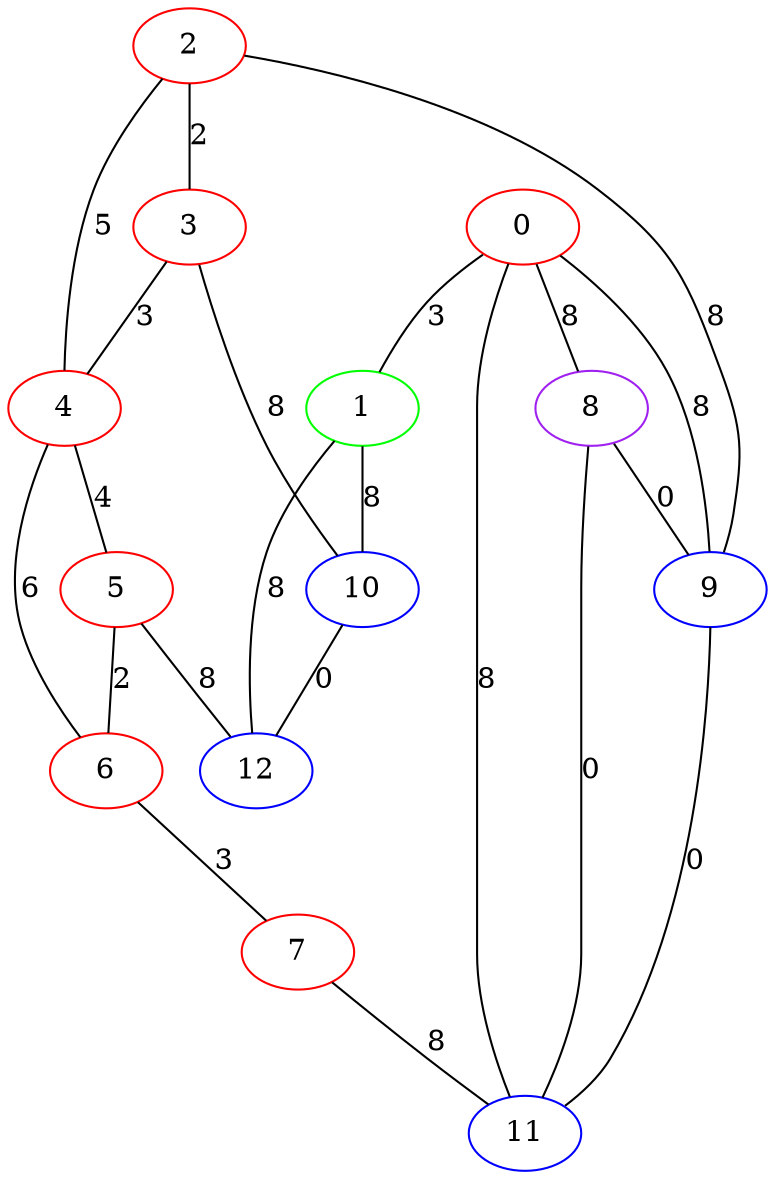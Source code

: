 graph "" {
0 [color=red, weight=1];
1 [color=green, weight=2];
2 [color=red, weight=1];
3 [color=red, weight=1];
4 [color=red, weight=1];
5 [color=red, weight=1];
6 [color=red, weight=1];
7 [color=red, weight=1];
8 [color=purple, weight=4];
9 [color=blue, weight=3];
10 [color=blue, weight=3];
11 [color=blue, weight=3];
12 [color=blue, weight=3];
0 -- 8  [key=0, label=8];
0 -- 1  [key=0, label=3];
0 -- 11  [key=0, label=8];
0 -- 9  [key=0, label=8];
1 -- 10  [key=0, label=8];
1 -- 12  [key=0, label=8];
2 -- 9  [key=0, label=8];
2 -- 3  [key=0, label=2];
2 -- 4  [key=0, label=5];
3 -- 4  [key=0, label=3];
3 -- 10  [key=0, label=8];
4 -- 5  [key=0, label=4];
4 -- 6  [key=0, label=6];
5 -- 12  [key=0, label=8];
5 -- 6  [key=0, label=2];
6 -- 7  [key=0, label=3];
7 -- 11  [key=0, label=8];
8 -- 9  [key=0, label=0];
8 -- 11  [key=0, label=0];
9 -- 11  [key=0, label=0];
10 -- 12  [key=0, label=0];
}
